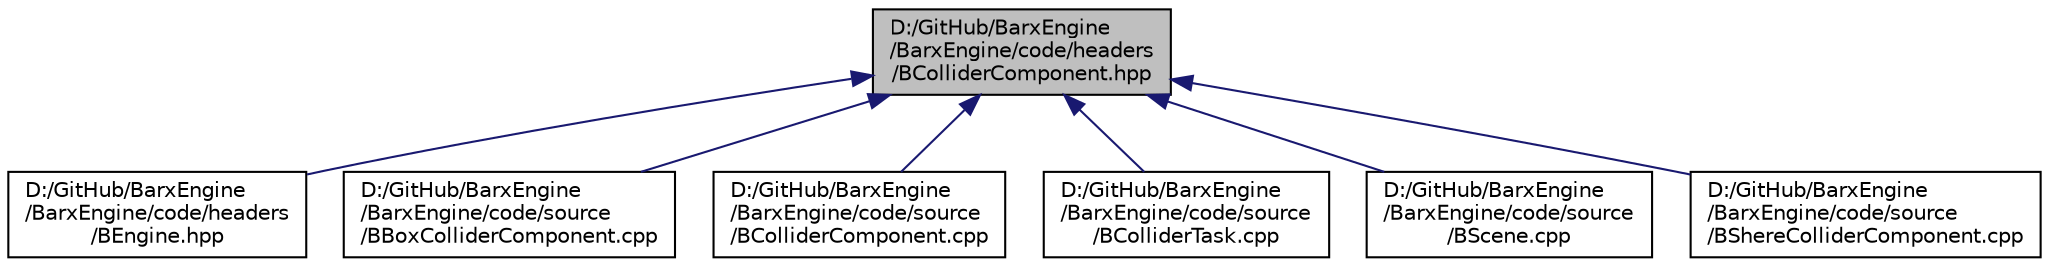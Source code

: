 digraph "D:/GitHub/BarxEngine/BarxEngine/code/headers/BColliderComponent.hpp"
{
 // LATEX_PDF_SIZE
  edge [fontname="Helvetica",fontsize="10",labelfontname="Helvetica",labelfontsize="10"];
  node [fontname="Helvetica",fontsize="10",shape=record];
  Node1 [label="D:/GitHub/BarxEngine\l/BarxEngine/code/headers\l/BColliderComponent.hpp",height=0.2,width=0.4,color="black", fillcolor="grey75", style="filled", fontcolor="black",tooltip=" "];
  Node1 -> Node2 [dir="back",color="midnightblue",fontsize="10",style="solid"];
  Node2 [label="D:/GitHub/BarxEngine\l/BarxEngine/code/headers\l/BEngine.hpp",height=0.2,width=0.4,color="black", fillcolor="white", style="filled",URL="$_b_engine_8hpp.html",tooltip=" "];
  Node1 -> Node3 [dir="back",color="midnightblue",fontsize="10",style="solid"];
  Node3 [label="D:/GitHub/BarxEngine\l/BarxEngine/code/source\l/BBoxColliderComponent.cpp",height=0.2,width=0.4,color="black", fillcolor="white", style="filled",URL="$_b_box_collider_component_8cpp.html",tooltip=" "];
  Node1 -> Node4 [dir="back",color="midnightblue",fontsize="10",style="solid"];
  Node4 [label="D:/GitHub/BarxEngine\l/BarxEngine/code/source\l/BColliderComponent.cpp",height=0.2,width=0.4,color="black", fillcolor="white", style="filled",URL="$_b_collider_component_8cpp.html",tooltip=" "];
  Node1 -> Node5 [dir="back",color="midnightblue",fontsize="10",style="solid"];
  Node5 [label="D:/GitHub/BarxEngine\l/BarxEngine/code/source\l/BColliderTask.cpp",height=0.2,width=0.4,color="black", fillcolor="white", style="filled",URL="$_b_collider_task_8cpp.html",tooltip=" "];
  Node1 -> Node6 [dir="back",color="midnightblue",fontsize="10",style="solid"];
  Node6 [label="D:/GitHub/BarxEngine\l/BarxEngine/code/source\l/BScene.cpp",height=0.2,width=0.4,color="black", fillcolor="white", style="filled",URL="$_b_scene_8cpp.html",tooltip=" "];
  Node1 -> Node7 [dir="back",color="midnightblue",fontsize="10",style="solid"];
  Node7 [label="D:/GitHub/BarxEngine\l/BarxEngine/code/source\l/BShereColliderComponent.cpp",height=0.2,width=0.4,color="black", fillcolor="white", style="filled",URL="$_b_shere_collider_component_8cpp.html",tooltip=" "];
}
